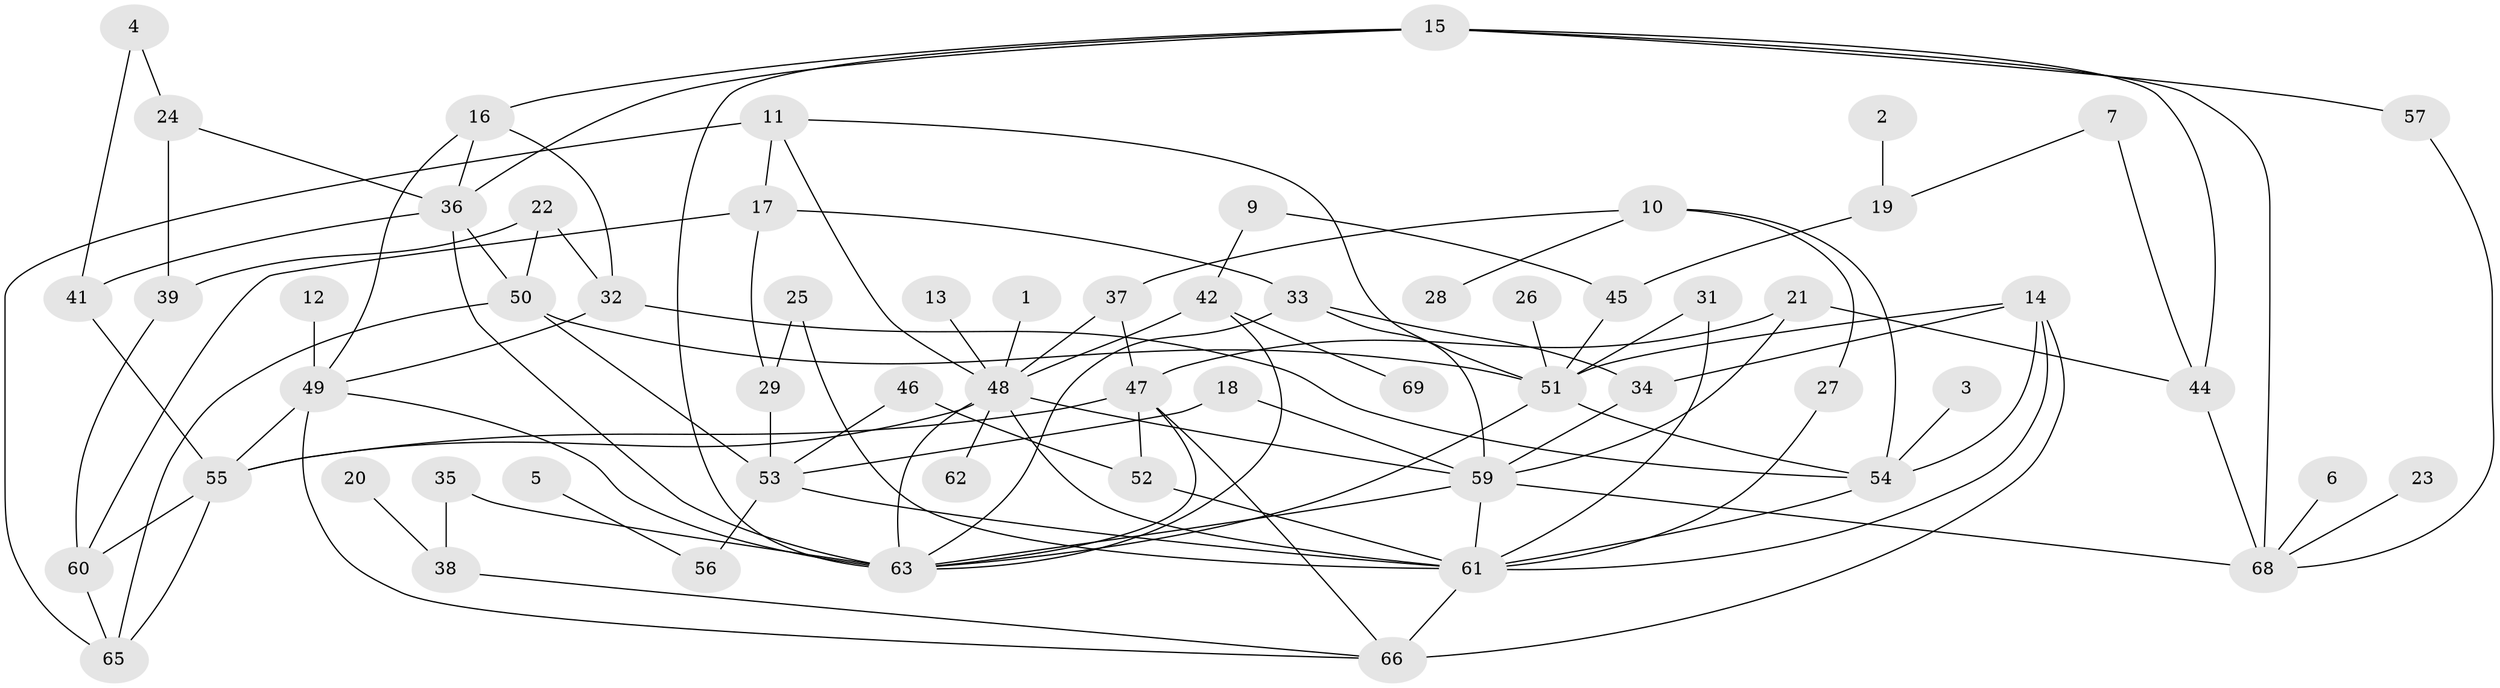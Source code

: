 // original degree distribution, {4: 0.13768115942028986, 3: 0.2826086956521739, 1: 0.16666666666666666, 2: 0.2608695652173913, 5: 0.07246376811594203, 0: 0.050724637681159424, 6: 0.021739130434782608, 8: 0.007246376811594203}
// Generated by graph-tools (version 1.1) at 2025/25/03/09/25 03:25:15]
// undirected, 62 vertices, 110 edges
graph export_dot {
graph [start="1"]
  node [color=gray90,style=filled];
  1;
  2;
  3;
  4;
  5;
  6;
  7;
  9;
  10;
  11;
  12;
  13;
  14;
  15;
  16;
  17;
  18;
  19;
  20;
  21;
  22;
  23;
  24;
  25;
  26;
  27;
  28;
  29;
  31;
  32;
  33;
  34;
  35;
  36;
  37;
  38;
  39;
  41;
  42;
  44;
  45;
  46;
  47;
  48;
  49;
  50;
  51;
  52;
  53;
  54;
  55;
  56;
  57;
  59;
  60;
  61;
  62;
  63;
  65;
  66;
  68;
  69;
  1 -- 48 [weight=1.0];
  2 -- 19 [weight=1.0];
  3 -- 54 [weight=1.0];
  4 -- 24 [weight=1.0];
  4 -- 41 [weight=1.0];
  5 -- 56 [weight=1.0];
  6 -- 68 [weight=1.0];
  7 -- 19 [weight=1.0];
  7 -- 44 [weight=1.0];
  9 -- 42 [weight=1.0];
  9 -- 45 [weight=1.0];
  10 -- 27 [weight=1.0];
  10 -- 28 [weight=1.0];
  10 -- 37 [weight=1.0];
  10 -- 54 [weight=1.0];
  11 -- 17 [weight=1.0];
  11 -- 48 [weight=1.0];
  11 -- 51 [weight=1.0];
  11 -- 65 [weight=1.0];
  12 -- 49 [weight=2.0];
  13 -- 48 [weight=1.0];
  14 -- 34 [weight=1.0];
  14 -- 51 [weight=1.0];
  14 -- 54 [weight=1.0];
  14 -- 61 [weight=1.0];
  14 -- 66 [weight=1.0];
  15 -- 16 [weight=1.0];
  15 -- 36 [weight=1.0];
  15 -- 44 [weight=1.0];
  15 -- 57 [weight=1.0];
  15 -- 63 [weight=1.0];
  15 -- 68 [weight=1.0];
  16 -- 32 [weight=1.0];
  16 -- 36 [weight=1.0];
  16 -- 49 [weight=1.0];
  17 -- 29 [weight=1.0];
  17 -- 33 [weight=1.0];
  17 -- 60 [weight=1.0];
  18 -- 53 [weight=1.0];
  18 -- 59 [weight=1.0];
  19 -- 45 [weight=1.0];
  20 -- 38 [weight=1.0];
  21 -- 44 [weight=1.0];
  21 -- 47 [weight=1.0];
  21 -- 59 [weight=1.0];
  22 -- 32 [weight=1.0];
  22 -- 39 [weight=1.0];
  22 -- 50 [weight=1.0];
  23 -- 68 [weight=1.0];
  24 -- 36 [weight=1.0];
  24 -- 39 [weight=1.0];
  25 -- 29 [weight=1.0];
  25 -- 61 [weight=1.0];
  26 -- 51 [weight=1.0];
  27 -- 61 [weight=1.0];
  29 -- 53 [weight=1.0];
  31 -- 51 [weight=1.0];
  31 -- 61 [weight=1.0];
  32 -- 49 [weight=1.0];
  32 -- 54 [weight=1.0];
  33 -- 34 [weight=1.0];
  33 -- 59 [weight=1.0];
  33 -- 63 [weight=1.0];
  34 -- 59 [weight=1.0];
  35 -- 38 [weight=1.0];
  35 -- 63 [weight=1.0];
  36 -- 41 [weight=1.0];
  36 -- 50 [weight=1.0];
  36 -- 63 [weight=1.0];
  37 -- 47 [weight=1.0];
  37 -- 48 [weight=1.0];
  38 -- 66 [weight=1.0];
  39 -- 60 [weight=1.0];
  41 -- 55 [weight=1.0];
  42 -- 48 [weight=1.0];
  42 -- 63 [weight=1.0];
  42 -- 69 [weight=1.0];
  44 -- 68 [weight=1.0];
  45 -- 51 [weight=1.0];
  46 -- 52 [weight=1.0];
  46 -- 53 [weight=1.0];
  47 -- 52 [weight=1.0];
  47 -- 55 [weight=1.0];
  47 -- 63 [weight=1.0];
  47 -- 66 [weight=1.0];
  48 -- 55 [weight=1.0];
  48 -- 59 [weight=1.0];
  48 -- 61 [weight=1.0];
  48 -- 62 [weight=1.0];
  48 -- 63 [weight=1.0];
  49 -- 55 [weight=1.0];
  49 -- 63 [weight=1.0];
  49 -- 66 [weight=1.0];
  50 -- 51 [weight=1.0];
  50 -- 53 [weight=2.0];
  50 -- 65 [weight=1.0];
  51 -- 54 [weight=1.0];
  51 -- 63 [weight=1.0];
  52 -- 61 [weight=1.0];
  53 -- 56 [weight=1.0];
  53 -- 61 [weight=1.0];
  54 -- 61 [weight=1.0];
  55 -- 60 [weight=1.0];
  55 -- 65 [weight=1.0];
  57 -- 68 [weight=1.0];
  59 -- 61 [weight=1.0];
  59 -- 63 [weight=1.0];
  59 -- 68 [weight=2.0];
  60 -- 65 [weight=1.0];
  61 -- 66 [weight=1.0];
}
